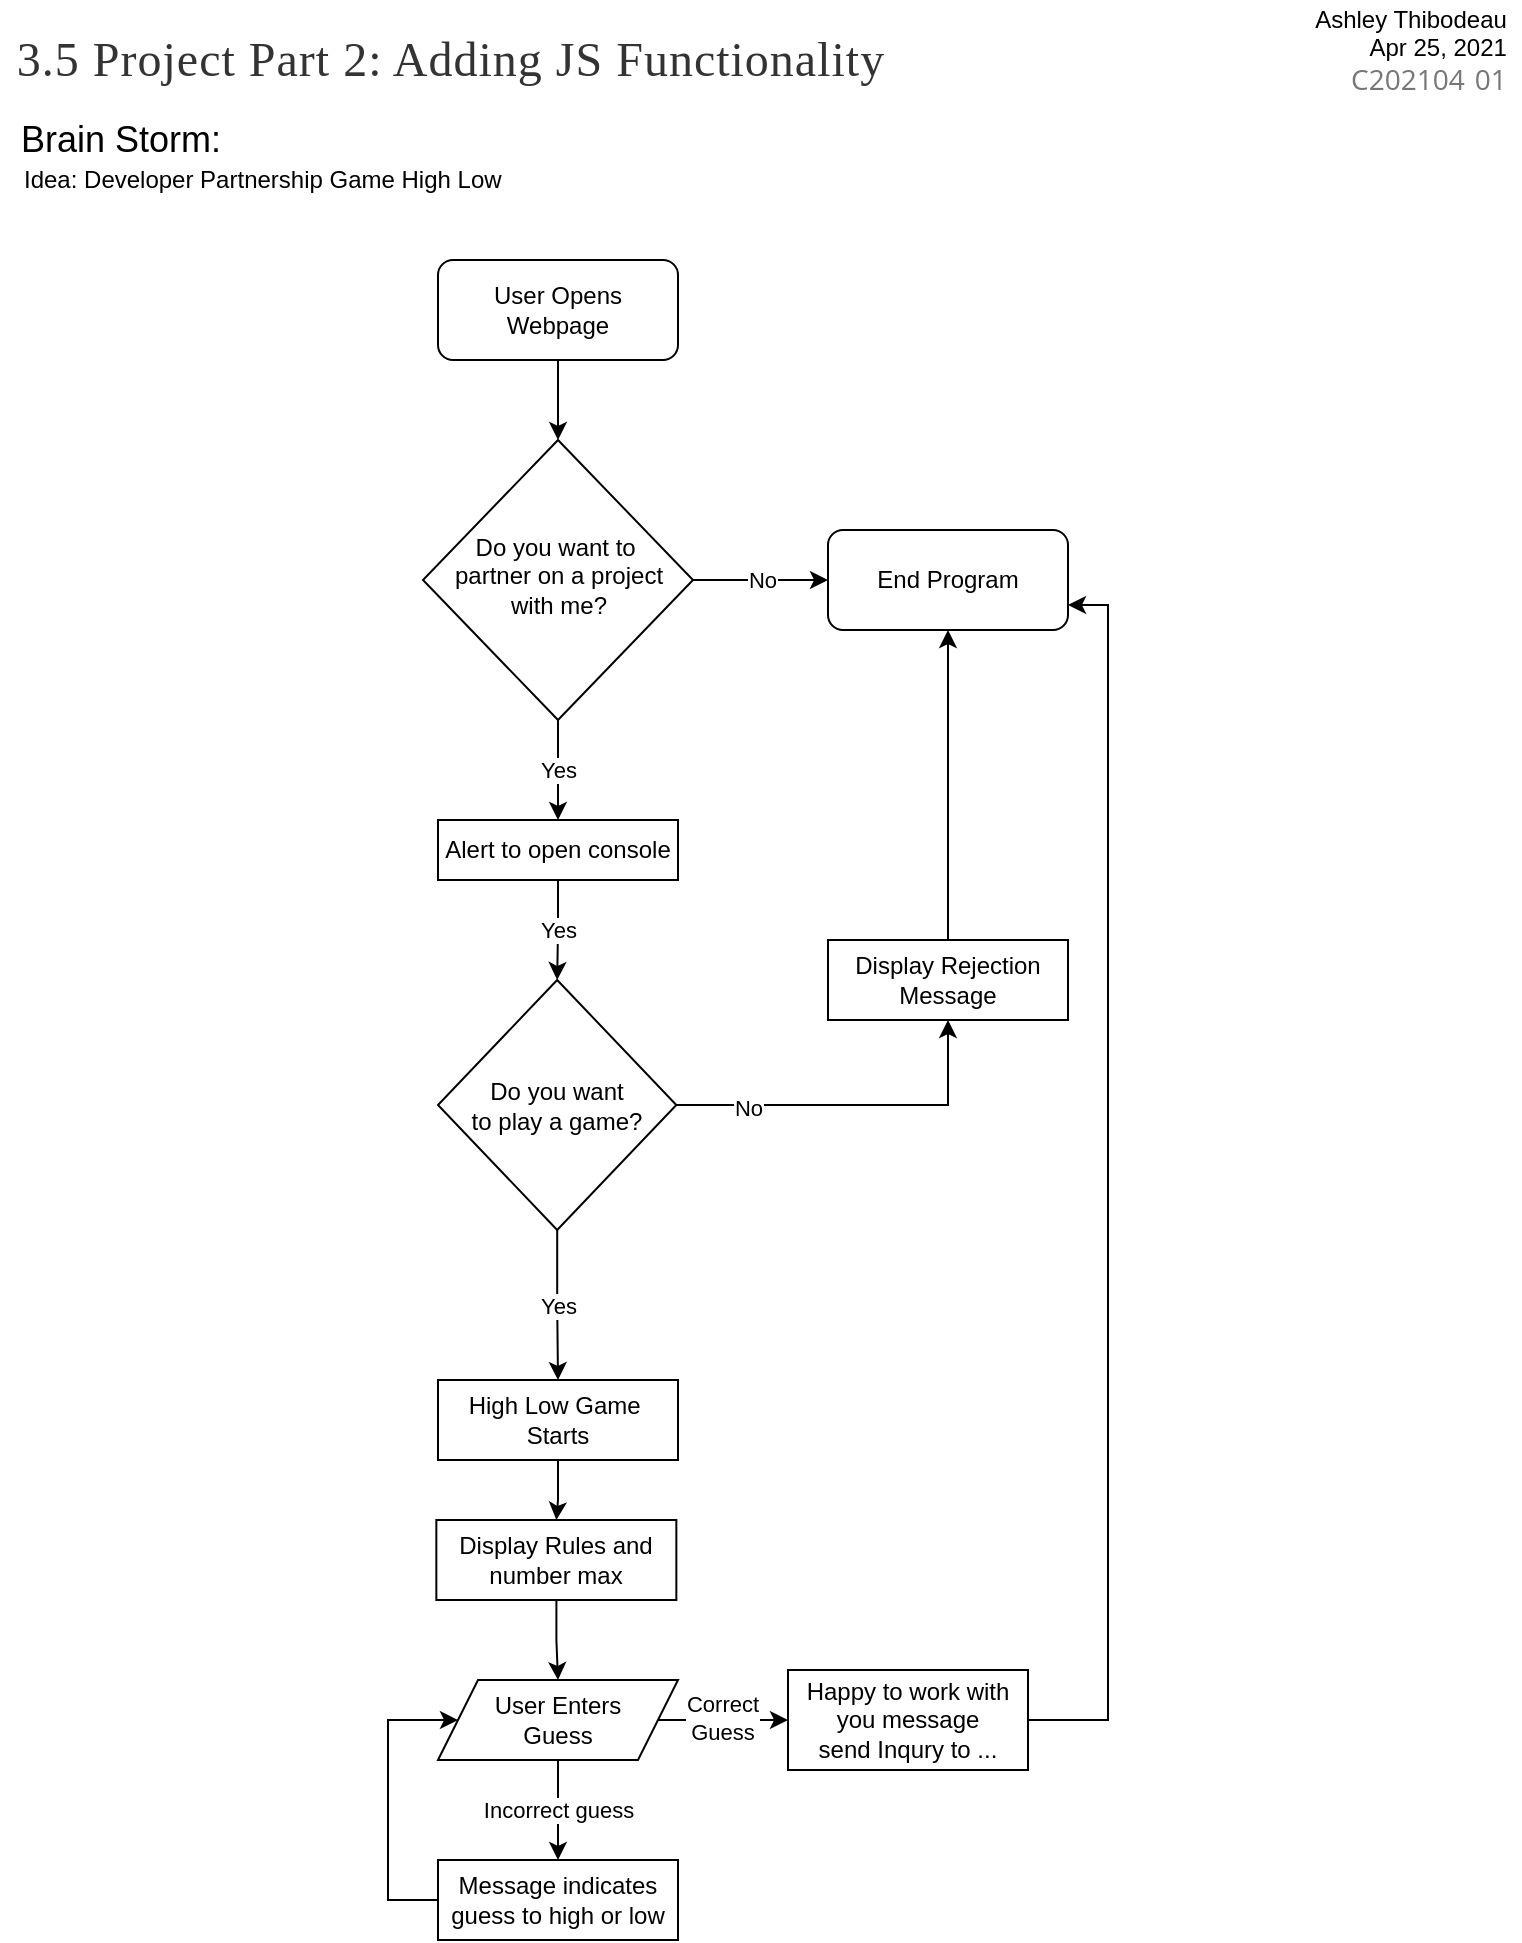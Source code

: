 <mxfile version="14.6.6" type="github">
  <diagram id="C5RBs43oDa-KdzZeNtuy" name="Page-1">
    <mxGraphModel dx="1572" dy="1506" grid="1" gridSize="10" guides="1" tooltips="1" connect="1" arrows="1" fold="1" page="1" pageScale="1" pageWidth="827" pageHeight="1169" math="0" shadow="0">
      <root>
        <mxCell id="WIyWlLk6GJQsqaUBKTNV-0" />
        <mxCell id="WIyWlLk6GJQsqaUBKTNV-1" parent="WIyWlLk6GJQsqaUBKTNV-0" />
        <mxCell id="VdVmt7dn1aTIMWqKeRnR-6" style="edgeStyle=orthogonalEdgeStyle;rounded=0;orthogonalLoop=1;jettySize=auto;html=1;entryX=0.5;entryY=0;entryDx=0;entryDy=0;" edge="1" parent="WIyWlLk6GJQsqaUBKTNV-1" source="WIyWlLk6GJQsqaUBKTNV-3" target="WIyWlLk6GJQsqaUBKTNV-10">
          <mxGeometry relative="1" as="geometry" />
        </mxCell>
        <mxCell id="WIyWlLk6GJQsqaUBKTNV-3" value="User Opens Webpage" style="rounded=1;whiteSpace=wrap;html=1;fontSize=12;glass=0;strokeWidth=1;shadow=0;" parent="WIyWlLk6GJQsqaUBKTNV-1" vertex="1">
          <mxGeometry x="259" y="170" width="120" height="50" as="geometry" />
        </mxCell>
        <mxCell id="VdVmt7dn1aTIMWqKeRnR-9" value="Yes" style="edgeStyle=orthogonalEdgeStyle;rounded=0;orthogonalLoop=1;jettySize=auto;html=1;" edge="1" parent="WIyWlLk6GJQsqaUBKTNV-1" source="WIyWlLk6GJQsqaUBKTNV-10" target="VdVmt7dn1aTIMWqKeRnR-8">
          <mxGeometry relative="1" as="geometry" />
        </mxCell>
        <mxCell id="VdVmt7dn1aTIMWqKeRnR-20" value="&lt;p style=&quot;line-height: 120%&quot;&gt;No&lt;/p&gt;" style="edgeStyle=orthogonalEdgeStyle;rounded=0;orthogonalLoop=1;jettySize=auto;html=1;" edge="1" parent="WIyWlLk6GJQsqaUBKTNV-1" source="WIyWlLk6GJQsqaUBKTNV-10" target="VdVmt7dn1aTIMWqKeRnR-19">
          <mxGeometry relative="1" as="geometry" />
        </mxCell>
        <mxCell id="WIyWlLk6GJQsqaUBKTNV-10" value="Do you want to&amp;nbsp;&lt;br&gt;partner on a project with me?" style="rhombus;whiteSpace=wrap;html=1;shadow=0;fontFamily=Helvetica;fontSize=12;align=center;strokeWidth=1;spacing=6;spacingTop=-4;" parent="WIyWlLk6GJQsqaUBKTNV-1" vertex="1">
          <mxGeometry x="251.5" y="260" width="135" height="140" as="geometry" />
        </mxCell>
        <mxCell id="VdVmt7dn1aTIMWqKeRnR-0" value="&lt;h1 class=&quot;header__primary-text the-pit__header-title h1&quot; style=&quot;box-sizing: border-box ; color: rgb(51 , 51 , 51) ; margin: 0px ; font-weight: 300 ; letter-spacing: 0.5px ; overflow-wrap: break-word ; border-bottom: 1px solid transparent ; font-family: &amp;#34;itc lubalin graph w01&amp;#34; ; line-height: 2.625rem ; padding: 5px 0px&quot;&gt;&lt;font style=&quot;font-size: 24px&quot;&gt;3.5 Project Part 2: Adding JS Functionality&lt;/font&gt;&lt;/h1&gt;" style="text;html=1;align=center;verticalAlign=middle;resizable=0;points=[];autosize=1;strokeColor=none;" vertex="1" parent="WIyWlLk6GJQsqaUBKTNV-1">
          <mxGeometry x="40" y="40" width="450" height="60" as="geometry" />
        </mxCell>
        <mxCell id="VdVmt7dn1aTIMWqKeRnR-1" value="&lt;font style=&quot;font-size: 18px&quot;&gt;Brain Storm:&lt;/font&gt;" style="text;html=1;align=center;verticalAlign=middle;resizable=0;points=[];autosize=1;strokeColor=none;" vertex="1" parent="WIyWlLk6GJQsqaUBKTNV-1">
          <mxGeometry x="40" y="100" width="120" height="20" as="geometry" />
        </mxCell>
        <mxCell id="VdVmt7dn1aTIMWqKeRnR-2" value="Idea: Developer Partnership Game High Low" style="text;html=1;align=left;verticalAlign=middle;resizable=0;points=[];autosize=1;strokeColor=none;" vertex="1" parent="WIyWlLk6GJQsqaUBKTNV-1">
          <mxGeometry x="50" y="120" width="250" height="20" as="geometry" />
        </mxCell>
        <mxCell id="VdVmt7dn1aTIMWqKeRnR-14" value="Yes" style="edgeStyle=orthogonalEdgeStyle;rounded=0;orthogonalLoop=1;jettySize=auto;html=1;entryX=0.5;entryY=0;entryDx=0;entryDy=0;" edge="1" parent="WIyWlLk6GJQsqaUBKTNV-1" source="VdVmt7dn1aTIMWqKeRnR-8" target="VdVmt7dn1aTIMWqKeRnR-13">
          <mxGeometry relative="1" as="geometry" />
        </mxCell>
        <mxCell id="VdVmt7dn1aTIMWqKeRnR-8" value="Alert to open console" style="rounded=0;whiteSpace=wrap;html=1;align=center;" vertex="1" parent="WIyWlLk6GJQsqaUBKTNV-1">
          <mxGeometry x="259" y="450" width="120" height="30" as="geometry" />
        </mxCell>
        <mxCell id="VdVmt7dn1aTIMWqKeRnR-28" style="edgeStyle=orthogonalEdgeStyle;rounded=0;orthogonalLoop=1;jettySize=auto;html=1;" edge="1" parent="WIyWlLk6GJQsqaUBKTNV-1" source="VdVmt7dn1aTIMWqKeRnR-12" target="VdVmt7dn1aTIMWqKeRnR-27">
          <mxGeometry relative="1" as="geometry" />
        </mxCell>
        <mxCell id="VdVmt7dn1aTIMWqKeRnR-12" value="High Low Game&amp;nbsp;&lt;br&gt;Starts" style="rounded=0;whiteSpace=wrap;html=1;align=center;" vertex="1" parent="WIyWlLk6GJQsqaUBKTNV-1">
          <mxGeometry x="259" y="730" width="120" height="40" as="geometry" />
        </mxCell>
        <mxCell id="VdVmt7dn1aTIMWqKeRnR-21" style="edgeStyle=orthogonalEdgeStyle;rounded=0;orthogonalLoop=1;jettySize=auto;html=1;entryX=0.5;entryY=1;entryDx=0;entryDy=0;" edge="1" parent="WIyWlLk6GJQsqaUBKTNV-1" source="VdVmt7dn1aTIMWqKeRnR-13" target="VdVmt7dn1aTIMWqKeRnR-17">
          <mxGeometry relative="1" as="geometry" />
        </mxCell>
        <mxCell id="VdVmt7dn1aTIMWqKeRnR-22" value="No" style="edgeLabel;html=1;align=center;verticalAlign=middle;resizable=0;points=[];" vertex="1" connectable="0" parent="VdVmt7dn1aTIMWqKeRnR-21">
          <mxGeometry x="-0.599" relative="1" as="geometry">
            <mxPoint y="1" as="offset" />
          </mxGeometry>
        </mxCell>
        <mxCell id="VdVmt7dn1aTIMWqKeRnR-25" value="Yes" style="edgeStyle=orthogonalEdgeStyle;rounded=0;orthogonalLoop=1;jettySize=auto;html=1;" edge="1" parent="WIyWlLk6GJQsqaUBKTNV-1" source="VdVmt7dn1aTIMWqKeRnR-13" target="VdVmt7dn1aTIMWqKeRnR-12">
          <mxGeometry relative="1" as="geometry" />
        </mxCell>
        <mxCell id="VdVmt7dn1aTIMWqKeRnR-13" value="Do you want &lt;br&gt;to play a game?" style="rhombus;whiteSpace=wrap;html=1;align=center;" vertex="1" parent="WIyWlLk6GJQsqaUBKTNV-1">
          <mxGeometry x="259" y="530" width="119.17" height="125" as="geometry" />
        </mxCell>
        <mxCell id="VdVmt7dn1aTIMWqKeRnR-23" style="edgeStyle=orthogonalEdgeStyle;rounded=0;orthogonalLoop=1;jettySize=auto;html=1;" edge="1" parent="WIyWlLk6GJQsqaUBKTNV-1" source="VdVmt7dn1aTIMWqKeRnR-17" target="VdVmt7dn1aTIMWqKeRnR-19">
          <mxGeometry relative="1" as="geometry">
            <Array as="points">
              <mxPoint x="514" y="460" />
              <mxPoint x="514" y="460" />
            </Array>
          </mxGeometry>
        </mxCell>
        <mxCell id="VdVmt7dn1aTIMWqKeRnR-17" value="Display Rejection&lt;br&gt;Message" style="rounded=0;whiteSpace=wrap;html=1;align=center;" vertex="1" parent="WIyWlLk6GJQsqaUBKTNV-1">
          <mxGeometry x="454" y="510" width="120" height="40" as="geometry" />
        </mxCell>
        <mxCell id="VdVmt7dn1aTIMWqKeRnR-19" value="End Program" style="rounded=1;whiteSpace=wrap;html=1;fontSize=12;glass=0;strokeWidth=1;shadow=0;" vertex="1" parent="WIyWlLk6GJQsqaUBKTNV-1">
          <mxGeometry x="454" y="305" width="120" height="50" as="geometry" />
        </mxCell>
        <mxCell id="VdVmt7dn1aTIMWqKeRnR-26" style="edgeStyle=orthogonalEdgeStyle;rounded=0;orthogonalLoop=1;jettySize=auto;html=1;exitX=0.5;exitY=1;exitDx=0;exitDy=0;" edge="1" parent="WIyWlLk6GJQsqaUBKTNV-1" source="VdVmt7dn1aTIMWqKeRnR-12" target="VdVmt7dn1aTIMWqKeRnR-12">
          <mxGeometry relative="1" as="geometry" />
        </mxCell>
        <mxCell id="VdVmt7dn1aTIMWqKeRnR-30" style="edgeStyle=orthogonalEdgeStyle;rounded=0;orthogonalLoop=1;jettySize=auto;html=1;" edge="1" parent="WIyWlLk6GJQsqaUBKTNV-1" source="VdVmt7dn1aTIMWqKeRnR-27" target="VdVmt7dn1aTIMWqKeRnR-29">
          <mxGeometry relative="1" as="geometry" />
        </mxCell>
        <mxCell id="VdVmt7dn1aTIMWqKeRnR-27" value="Display Rules and number max" style="rounded=0;whiteSpace=wrap;html=1;align=center;" vertex="1" parent="WIyWlLk6GJQsqaUBKTNV-1">
          <mxGeometry x="258.17" y="800" width="120" height="40" as="geometry" />
        </mxCell>
        <mxCell id="VdVmt7dn1aTIMWqKeRnR-33" value="Incorrect guess" style="edgeStyle=orthogonalEdgeStyle;rounded=0;orthogonalLoop=1;jettySize=auto;html=1;" edge="1" parent="WIyWlLk6GJQsqaUBKTNV-1" source="VdVmt7dn1aTIMWqKeRnR-29" target="VdVmt7dn1aTIMWqKeRnR-31">
          <mxGeometry relative="1" as="geometry" />
        </mxCell>
        <mxCell id="VdVmt7dn1aTIMWqKeRnR-34" value="" style="edgeStyle=orthogonalEdgeStyle;rounded=0;orthogonalLoop=1;jettySize=auto;html=1;" edge="1" parent="WIyWlLk6GJQsqaUBKTNV-1" source="VdVmt7dn1aTIMWqKeRnR-29" target="VdVmt7dn1aTIMWqKeRnR-32">
          <mxGeometry relative="1" as="geometry" />
        </mxCell>
        <mxCell id="VdVmt7dn1aTIMWqKeRnR-35" value="Correct&lt;br&gt;Guess" style="edgeLabel;html=1;align=center;verticalAlign=middle;resizable=0;points=[];" vertex="1" connectable="0" parent="VdVmt7dn1aTIMWqKeRnR-34">
          <mxGeometry x="-0.015" y="1" relative="1" as="geometry">
            <mxPoint as="offset" />
          </mxGeometry>
        </mxCell>
        <mxCell id="VdVmt7dn1aTIMWqKeRnR-29" value="User Enters&lt;br&gt;Guess" style="shape=parallelogram;perimeter=parallelogramPerimeter;whiteSpace=wrap;html=1;fixedSize=1;align=center;" vertex="1" parent="WIyWlLk6GJQsqaUBKTNV-1">
          <mxGeometry x="259" y="880" width="120" height="40" as="geometry" />
        </mxCell>
        <mxCell id="VdVmt7dn1aTIMWqKeRnR-36" style="edgeStyle=orthogonalEdgeStyle;rounded=0;orthogonalLoop=1;jettySize=auto;html=1;entryX=0;entryY=0.5;entryDx=0;entryDy=0;" edge="1" parent="WIyWlLk6GJQsqaUBKTNV-1" source="VdVmt7dn1aTIMWqKeRnR-31" target="VdVmt7dn1aTIMWqKeRnR-29">
          <mxGeometry relative="1" as="geometry">
            <Array as="points">
              <mxPoint x="234" y="990" />
              <mxPoint x="234" y="900" />
            </Array>
          </mxGeometry>
        </mxCell>
        <mxCell id="VdVmt7dn1aTIMWqKeRnR-31" value="Message indicates guess to high or low" style="rounded=0;whiteSpace=wrap;html=1;align=center;" vertex="1" parent="WIyWlLk6GJQsqaUBKTNV-1">
          <mxGeometry x="259" y="970" width="120" height="40" as="geometry" />
        </mxCell>
        <mxCell id="VdVmt7dn1aTIMWqKeRnR-37" style="edgeStyle=orthogonalEdgeStyle;rounded=0;orthogonalLoop=1;jettySize=auto;html=1;entryX=1;entryY=0.75;entryDx=0;entryDy=0;" edge="1" parent="WIyWlLk6GJQsqaUBKTNV-1" source="VdVmt7dn1aTIMWqKeRnR-32" target="VdVmt7dn1aTIMWqKeRnR-19">
          <mxGeometry relative="1" as="geometry">
            <mxPoint x="584" y="580" as="targetPoint" />
            <Array as="points">
              <mxPoint x="594" y="900" />
              <mxPoint x="594" y="343" />
            </Array>
          </mxGeometry>
        </mxCell>
        <mxCell id="VdVmt7dn1aTIMWqKeRnR-32" value="Happy to work with you message&lt;br&gt;send Inqury to ..." style="rounded=0;whiteSpace=wrap;html=1;align=center;" vertex="1" parent="WIyWlLk6GJQsqaUBKTNV-1">
          <mxGeometry x="434" y="875" width="120" height="50" as="geometry" />
        </mxCell>
        <mxCell id="VdVmt7dn1aTIMWqKeRnR-38" value="Ashley Thibodeau&lt;br&gt;&lt;div style=&quot;text-align: right&quot;&gt;&lt;span&gt;Apr 25, 2021&lt;/span&gt;&lt;/div&gt;&lt;div style=&quot;text-align: right&quot;&gt;&lt;span class=&quot;small-padding-right&quot; style=&quot;box-sizing: border-box ; padding-right: 5px ; color: rgb(119 , 119 , 119) ; font-family: &amp;#34;open sans&amp;#34; , &amp;#34;lato&amp;#34; , &amp;#34;helvetica neue&amp;#34; , &amp;#34;arial&amp;#34; , &amp;#34;helvetica&amp;#34; , sans-serif ; font-size: 14px&quot;&gt;C202104&lt;/span&gt;&lt;span style=&quot;box-sizing: border-box ; color: rgb(119 , 119 , 119) ; font-family: &amp;#34;open sans&amp;#34; , &amp;#34;lato&amp;#34; , &amp;#34;helvetica neue&amp;#34; , &amp;#34;arial&amp;#34; , &amp;#34;helvetica&amp;#34; , sans-serif ; font-size: 14px&quot;&gt;01&lt;/span&gt;&lt;span&gt;&lt;br&gt;&lt;/span&gt;&lt;/div&gt;" style="text;html=1;align=center;verticalAlign=middle;resizable=0;points=[];autosize=1;strokeColor=none;" vertex="1" parent="WIyWlLk6GJQsqaUBKTNV-1">
          <mxGeometry x="690" y="40" width="110" height="50" as="geometry" />
        </mxCell>
      </root>
    </mxGraphModel>
  </diagram>
</mxfile>
